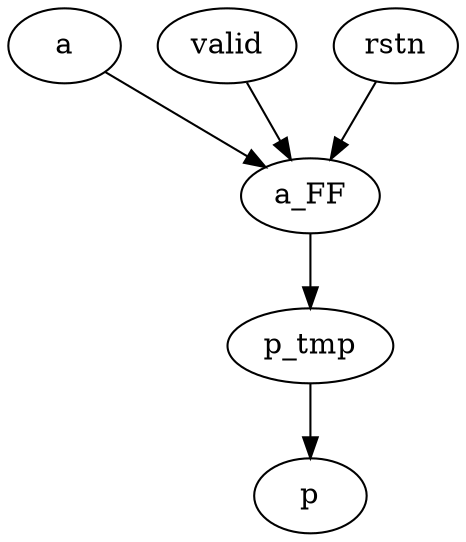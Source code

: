 strict digraph "" {
	a -> a_FF	 [weight=1.0];
	p_tmp -> p	 [weight=1.0];
	valid -> a_FF	 [weight=1.0];
	a_FF -> p_tmp	 [weight=1.0];
	rstn -> a_FF	 [weight=2.0];
}
